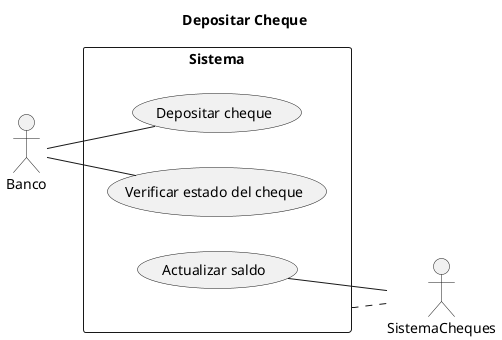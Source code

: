 @startuml Diagrama Caso Uso 1

title Depositar Cheque

left to right direction
skinparam packageStyle rectangle

actor Banco as b
actor SistemaCheques as sc

rectangle Sistema {
  usecase "Depositar cheque" as UC1
  usecase "Verificar estado del cheque" as UC2
  usecase "Actualizar saldo" as UC3
}

Sistema .. sc

b -- UC1
b -- UC2

UC3 -- sc

@enduml